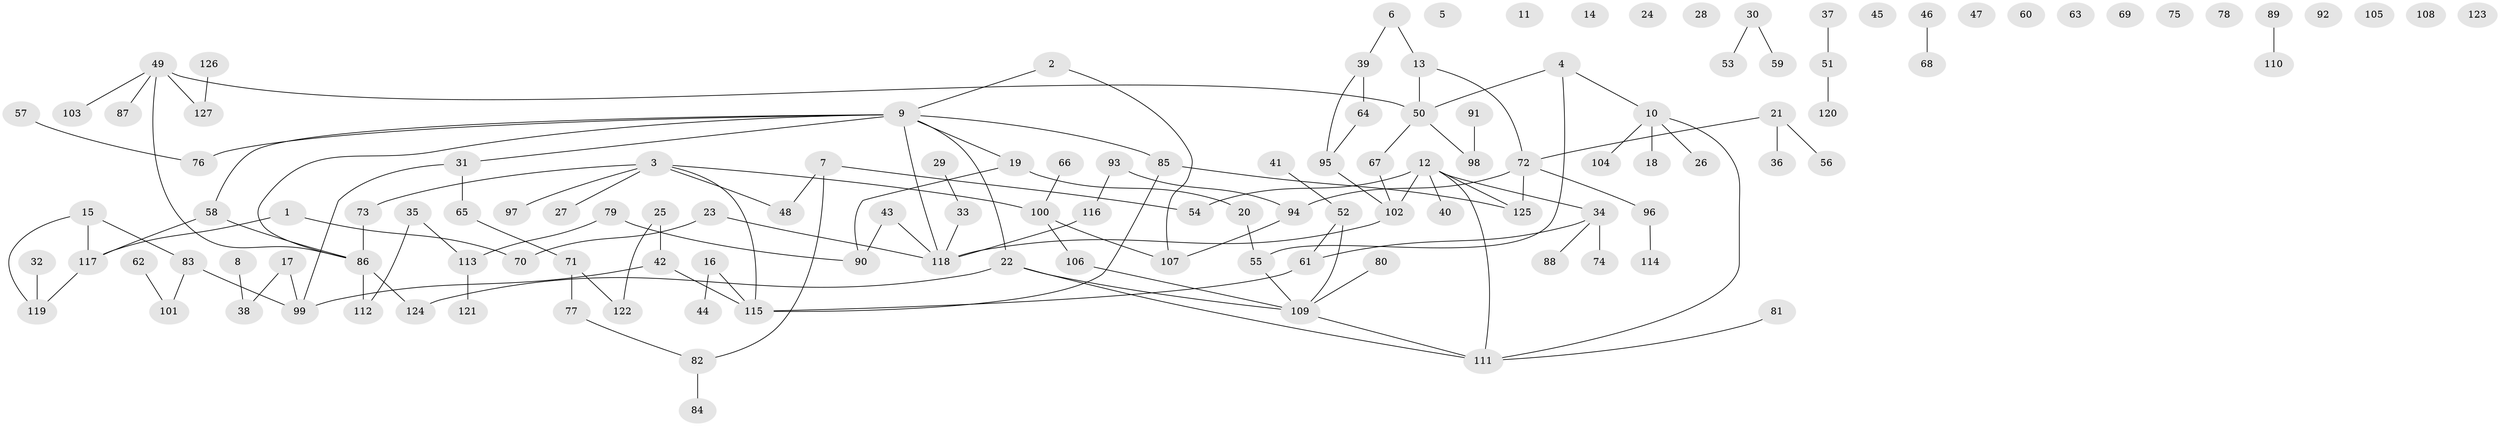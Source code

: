 // coarse degree distribution, {0: 0.30158730158730157, 5: 0.031746031746031744, 1: 0.30158730158730157, 2: 0.1746031746031746, 6: 0.031746031746031744, 4: 0.06349206349206349, 3: 0.06349206349206349, 7: 0.015873015873015872, 14: 0.015873015873015872}
// Generated by graph-tools (version 1.1) at 2025/42/03/04/25 21:42:20]
// undirected, 127 vertices, 134 edges
graph export_dot {
graph [start="1"]
  node [color=gray90,style=filled];
  1;
  2;
  3;
  4;
  5;
  6;
  7;
  8;
  9;
  10;
  11;
  12;
  13;
  14;
  15;
  16;
  17;
  18;
  19;
  20;
  21;
  22;
  23;
  24;
  25;
  26;
  27;
  28;
  29;
  30;
  31;
  32;
  33;
  34;
  35;
  36;
  37;
  38;
  39;
  40;
  41;
  42;
  43;
  44;
  45;
  46;
  47;
  48;
  49;
  50;
  51;
  52;
  53;
  54;
  55;
  56;
  57;
  58;
  59;
  60;
  61;
  62;
  63;
  64;
  65;
  66;
  67;
  68;
  69;
  70;
  71;
  72;
  73;
  74;
  75;
  76;
  77;
  78;
  79;
  80;
  81;
  82;
  83;
  84;
  85;
  86;
  87;
  88;
  89;
  90;
  91;
  92;
  93;
  94;
  95;
  96;
  97;
  98;
  99;
  100;
  101;
  102;
  103;
  104;
  105;
  106;
  107;
  108;
  109;
  110;
  111;
  112;
  113;
  114;
  115;
  116;
  117;
  118;
  119;
  120;
  121;
  122;
  123;
  124;
  125;
  126;
  127;
  1 -- 70;
  1 -- 117;
  2 -- 9;
  2 -- 107;
  3 -- 27;
  3 -- 48;
  3 -- 73;
  3 -- 97;
  3 -- 100;
  3 -- 115;
  4 -- 10;
  4 -- 50;
  4 -- 55;
  6 -- 13;
  6 -- 39;
  7 -- 48;
  7 -- 54;
  7 -- 82;
  8 -- 38;
  9 -- 19;
  9 -- 22;
  9 -- 31;
  9 -- 58;
  9 -- 76;
  9 -- 85;
  9 -- 86;
  9 -- 118;
  10 -- 18;
  10 -- 26;
  10 -- 104;
  10 -- 111;
  12 -- 34;
  12 -- 40;
  12 -- 54;
  12 -- 102;
  12 -- 111;
  12 -- 125;
  13 -- 50;
  13 -- 72;
  15 -- 83;
  15 -- 117;
  15 -- 119;
  16 -- 44;
  16 -- 115;
  17 -- 38;
  17 -- 99;
  19 -- 20;
  19 -- 90;
  20 -- 55;
  21 -- 36;
  21 -- 56;
  21 -- 72;
  22 -- 109;
  22 -- 111;
  22 -- 124;
  23 -- 70;
  23 -- 118;
  25 -- 42;
  25 -- 122;
  29 -- 33;
  30 -- 53;
  30 -- 59;
  31 -- 65;
  31 -- 99;
  32 -- 119;
  33 -- 118;
  34 -- 61;
  34 -- 74;
  34 -- 88;
  35 -- 112;
  35 -- 113;
  37 -- 51;
  39 -- 64;
  39 -- 95;
  41 -- 52;
  42 -- 99;
  42 -- 115;
  43 -- 90;
  43 -- 118;
  46 -- 68;
  49 -- 50;
  49 -- 86;
  49 -- 87;
  49 -- 103;
  49 -- 127;
  50 -- 67;
  50 -- 98;
  51 -- 120;
  52 -- 61;
  52 -- 109;
  55 -- 109;
  57 -- 76;
  58 -- 86;
  58 -- 117;
  61 -- 115;
  62 -- 101;
  64 -- 95;
  65 -- 71;
  66 -- 100;
  67 -- 102;
  71 -- 77;
  71 -- 122;
  72 -- 94;
  72 -- 96;
  72 -- 125;
  73 -- 86;
  77 -- 82;
  79 -- 90;
  79 -- 113;
  80 -- 109;
  81 -- 111;
  82 -- 84;
  83 -- 99;
  83 -- 101;
  85 -- 115;
  85 -- 125;
  86 -- 112;
  86 -- 124;
  89 -- 110;
  91 -- 98;
  93 -- 94;
  93 -- 116;
  94 -- 107;
  95 -- 102;
  96 -- 114;
  100 -- 106;
  100 -- 107;
  102 -- 118;
  106 -- 109;
  109 -- 111;
  113 -- 121;
  116 -- 118;
  117 -- 119;
  126 -- 127;
}
